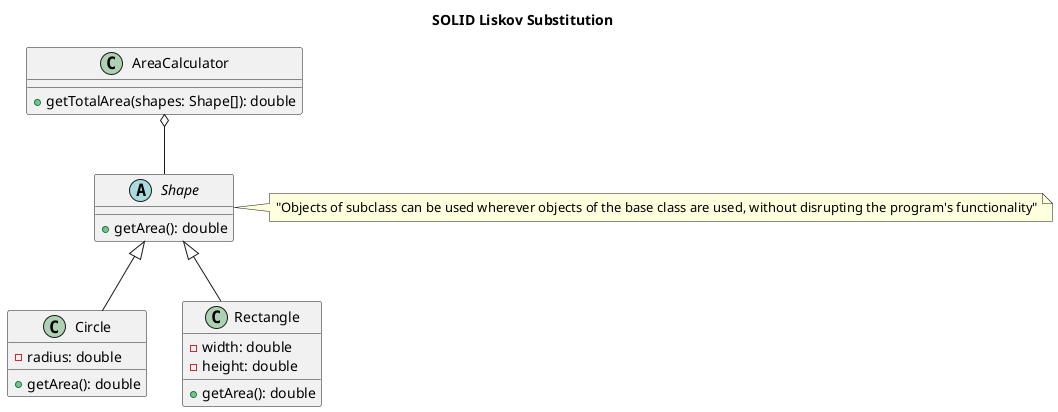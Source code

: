 @startuml

title SOLID Liskov Substitution

abstract class Shape {
  +getArea(): double
}

class Circle {
  -radius: double
  +getArea(): double
}

class Rectangle {
  -width: double
  -height: double
  +getArea(): double
}

class AreaCalculator {
  +getTotalArea(shapes: Shape[]): double
}

Shape <|-- Circle
Shape <|-- Rectangle

AreaCalculator o-- Shape

note right of Shape
  "Objects of subclass can be used wherever objects of the base class are used, without disrupting the program's functionality"
end note

@enduml